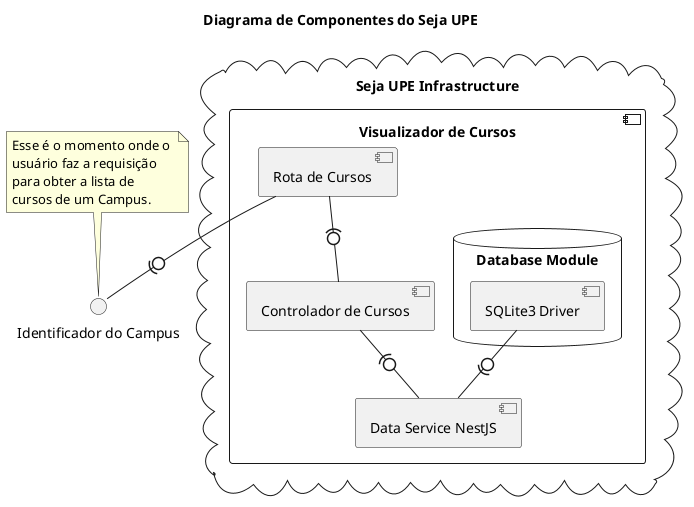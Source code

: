 @startuml "Component Diagram"

title "Diagrama de Componentes do Seja UPE"

interface "Identificador do Campus" AS INTERF_CAMPUS_ID

cloud "Seja UPE Infrastructure" as CLOUD_02 {

  component "Visualizador de Cursos" as COMP_COURSE_VIEWER {
    component "Controlador de Cursos" as COMP_COURSES_CONTROLLER
    component "Data Service NestJS" as COMP_COURSE_VIEWER_DATA_SERVICE
    component "Rota de Cursos" as COMP_COURSES_ROUTE
    database "Database Module" as COMP_COURSE_VIEWER_DATABASE {
      component "SQLite3 Driver" as COMP_COURSE_VIEWER_DATABASE_DRIVER
    }
    INTERF_CAMPUS_ID -up(0- COMP_COURSES_ROUTE
    COMP_COURSES_ROUTE -(0- COMP_COURSES_CONTROLLER
    COMP_COURSES_CONTROLLER -down(0- COMP_COURSE_VIEWER_DATA_SERVICE
    COMP_COURSE_VIEWER_DATABASE_DRIVER -0)- COMP_COURSE_VIEWER_DATA_SERVICE
  }

}

note top of INTERF_CAMPUS_ID
  Esse é o momento onde o 
  usuário faz a requisição 
  para obter a lista de 
  cursos de um Campus.
end note

@enduml
